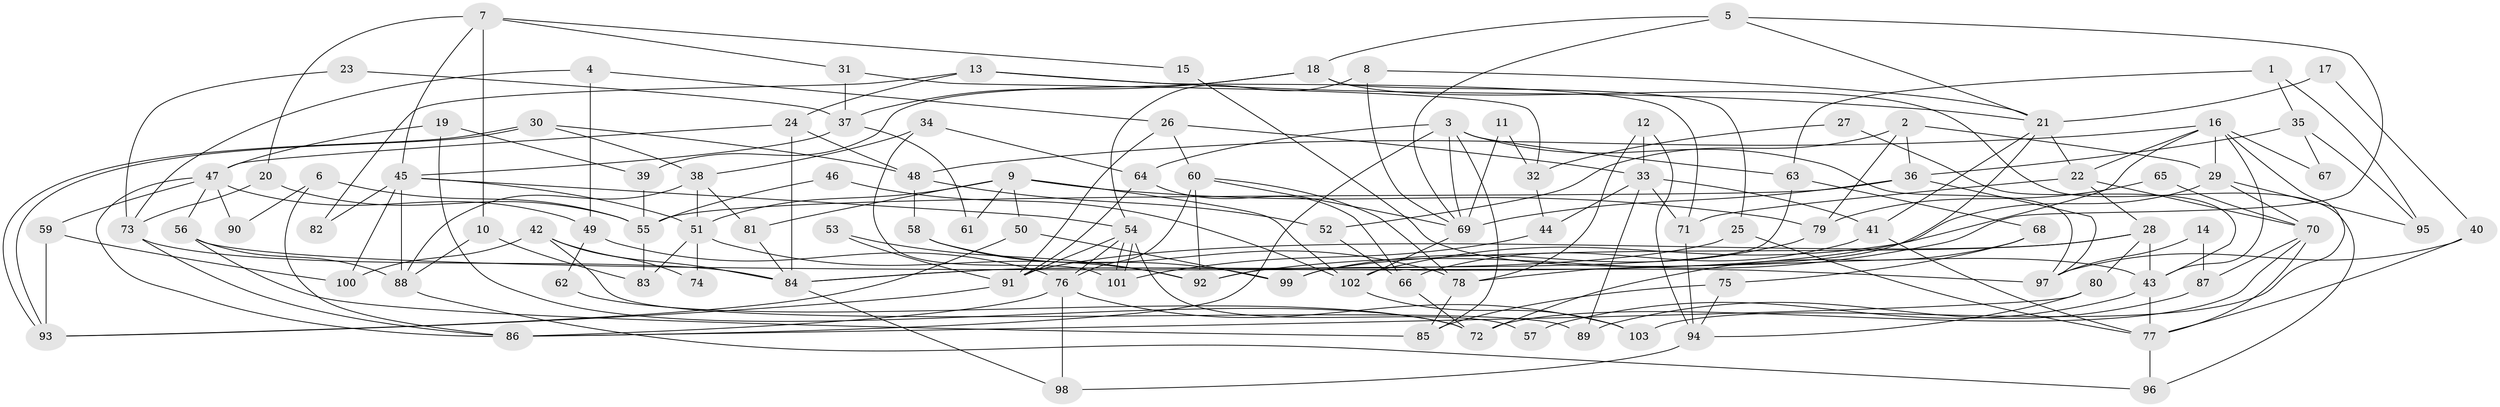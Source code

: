 // coarse degree distribution, {3: 0.19696969696969696, 5: 0.12121212121212122, 8: 0.045454545454545456, 9: 0.045454545454545456, 6: 0.16666666666666666, 10: 0.07575757575757576, 2: 0.15151515151515152, 4: 0.13636363636363635, 7: 0.06060606060606061}
// Generated by graph-tools (version 1.1) at 2025/23/03/03/25 07:23:59]
// undirected, 103 vertices, 206 edges
graph export_dot {
graph [start="1"]
  node [color=gray90,style=filled];
  1;
  2;
  3;
  4;
  5;
  6;
  7;
  8;
  9;
  10;
  11;
  12;
  13;
  14;
  15;
  16;
  17;
  18;
  19;
  20;
  21;
  22;
  23;
  24;
  25;
  26;
  27;
  28;
  29;
  30;
  31;
  32;
  33;
  34;
  35;
  36;
  37;
  38;
  39;
  40;
  41;
  42;
  43;
  44;
  45;
  46;
  47;
  48;
  49;
  50;
  51;
  52;
  53;
  54;
  55;
  56;
  57;
  58;
  59;
  60;
  61;
  62;
  63;
  64;
  65;
  66;
  67;
  68;
  69;
  70;
  71;
  72;
  73;
  74;
  75;
  76;
  77;
  78;
  79;
  80;
  81;
  82;
  83;
  84;
  85;
  86;
  87;
  88;
  89;
  90;
  91;
  92;
  93;
  94;
  95;
  96;
  97;
  98;
  99;
  100;
  101;
  102;
  103;
  1 -- 63;
  1 -- 35;
  1 -- 95;
  2 -- 29;
  2 -- 36;
  2 -- 52;
  2 -- 79;
  3 -- 85;
  3 -- 69;
  3 -- 63;
  3 -- 64;
  3 -- 86;
  3 -- 97;
  4 -- 26;
  4 -- 73;
  4 -- 49;
  5 -- 69;
  5 -- 21;
  5 -- 18;
  5 -- 92;
  6 -- 55;
  6 -- 86;
  6 -- 90;
  7 -- 45;
  7 -- 20;
  7 -- 10;
  7 -- 15;
  7 -- 31;
  8 -- 54;
  8 -- 21;
  8 -- 69;
  9 -- 102;
  9 -- 81;
  9 -- 50;
  9 -- 51;
  9 -- 61;
  9 -- 79;
  10 -- 83;
  10 -- 88;
  11 -- 69;
  11 -- 32;
  12 -- 94;
  12 -- 78;
  12 -- 33;
  13 -- 21;
  13 -- 24;
  13 -- 71;
  13 -- 82;
  14 -- 87;
  14 -- 97;
  15 -- 43;
  16 -- 48;
  16 -- 22;
  16 -- 29;
  16 -- 43;
  16 -- 67;
  16 -- 102;
  16 -- 103;
  17 -- 40;
  17 -- 21;
  18 -- 96;
  18 -- 25;
  18 -- 37;
  18 -- 39;
  19 -- 72;
  19 -- 47;
  19 -- 39;
  20 -- 73;
  20 -- 55;
  21 -- 78;
  21 -- 22;
  21 -- 41;
  22 -- 71;
  22 -- 28;
  22 -- 70;
  23 -- 73;
  23 -- 37;
  24 -- 84;
  24 -- 47;
  24 -- 48;
  25 -- 77;
  25 -- 84;
  26 -- 91;
  26 -- 33;
  26 -- 60;
  27 -- 43;
  27 -- 32;
  28 -- 99;
  28 -- 80;
  28 -- 43;
  28 -- 91;
  29 -- 70;
  29 -- 84;
  29 -- 95;
  30 -- 93;
  30 -- 93;
  30 -- 48;
  30 -- 38;
  31 -- 37;
  31 -- 32;
  32 -- 44;
  33 -- 71;
  33 -- 41;
  33 -- 44;
  33 -- 89;
  34 -- 64;
  34 -- 38;
  34 -- 101;
  35 -- 36;
  35 -- 95;
  35 -- 67;
  36 -- 97;
  36 -- 69;
  36 -- 55;
  37 -- 45;
  37 -- 61;
  38 -- 88;
  38 -- 51;
  38 -- 81;
  39 -- 55;
  40 -- 77;
  40 -- 97;
  41 -- 66;
  41 -- 77;
  42 -- 100;
  42 -- 84;
  42 -- 74;
  42 -- 89;
  43 -- 57;
  43 -- 77;
  44 -- 101;
  45 -- 54;
  45 -- 51;
  45 -- 82;
  45 -- 88;
  45 -- 100;
  46 -- 55;
  46 -- 102;
  47 -- 49;
  47 -- 86;
  47 -- 56;
  47 -- 59;
  47 -- 90;
  48 -- 52;
  48 -- 58;
  49 -- 76;
  49 -- 62;
  50 -- 93;
  50 -- 99;
  51 -- 74;
  51 -- 83;
  51 -- 92;
  52 -- 66;
  53 -- 91;
  53 -- 92;
  54 -- 101;
  54 -- 101;
  54 -- 76;
  54 -- 57;
  54 -- 91;
  55 -- 83;
  56 -- 88;
  56 -- 85;
  56 -- 97;
  58 -- 99;
  58 -- 78;
  59 -- 93;
  59 -- 100;
  60 -- 92;
  60 -- 69;
  60 -- 76;
  60 -- 78;
  62 -- 72;
  63 -- 92;
  63 -- 68;
  64 -- 91;
  64 -- 66;
  65 -- 70;
  65 -- 79;
  66 -- 72;
  68 -- 72;
  68 -- 75;
  69 -- 102;
  70 -- 77;
  70 -- 72;
  70 -- 87;
  71 -- 94;
  73 -- 84;
  73 -- 86;
  75 -- 85;
  75 -- 94;
  76 -- 103;
  76 -- 86;
  76 -- 98;
  77 -- 96;
  78 -- 85;
  79 -- 99;
  80 -- 94;
  80 -- 86;
  81 -- 84;
  84 -- 98;
  87 -- 89;
  88 -- 96;
  91 -- 93;
  94 -- 98;
  102 -- 103;
}
